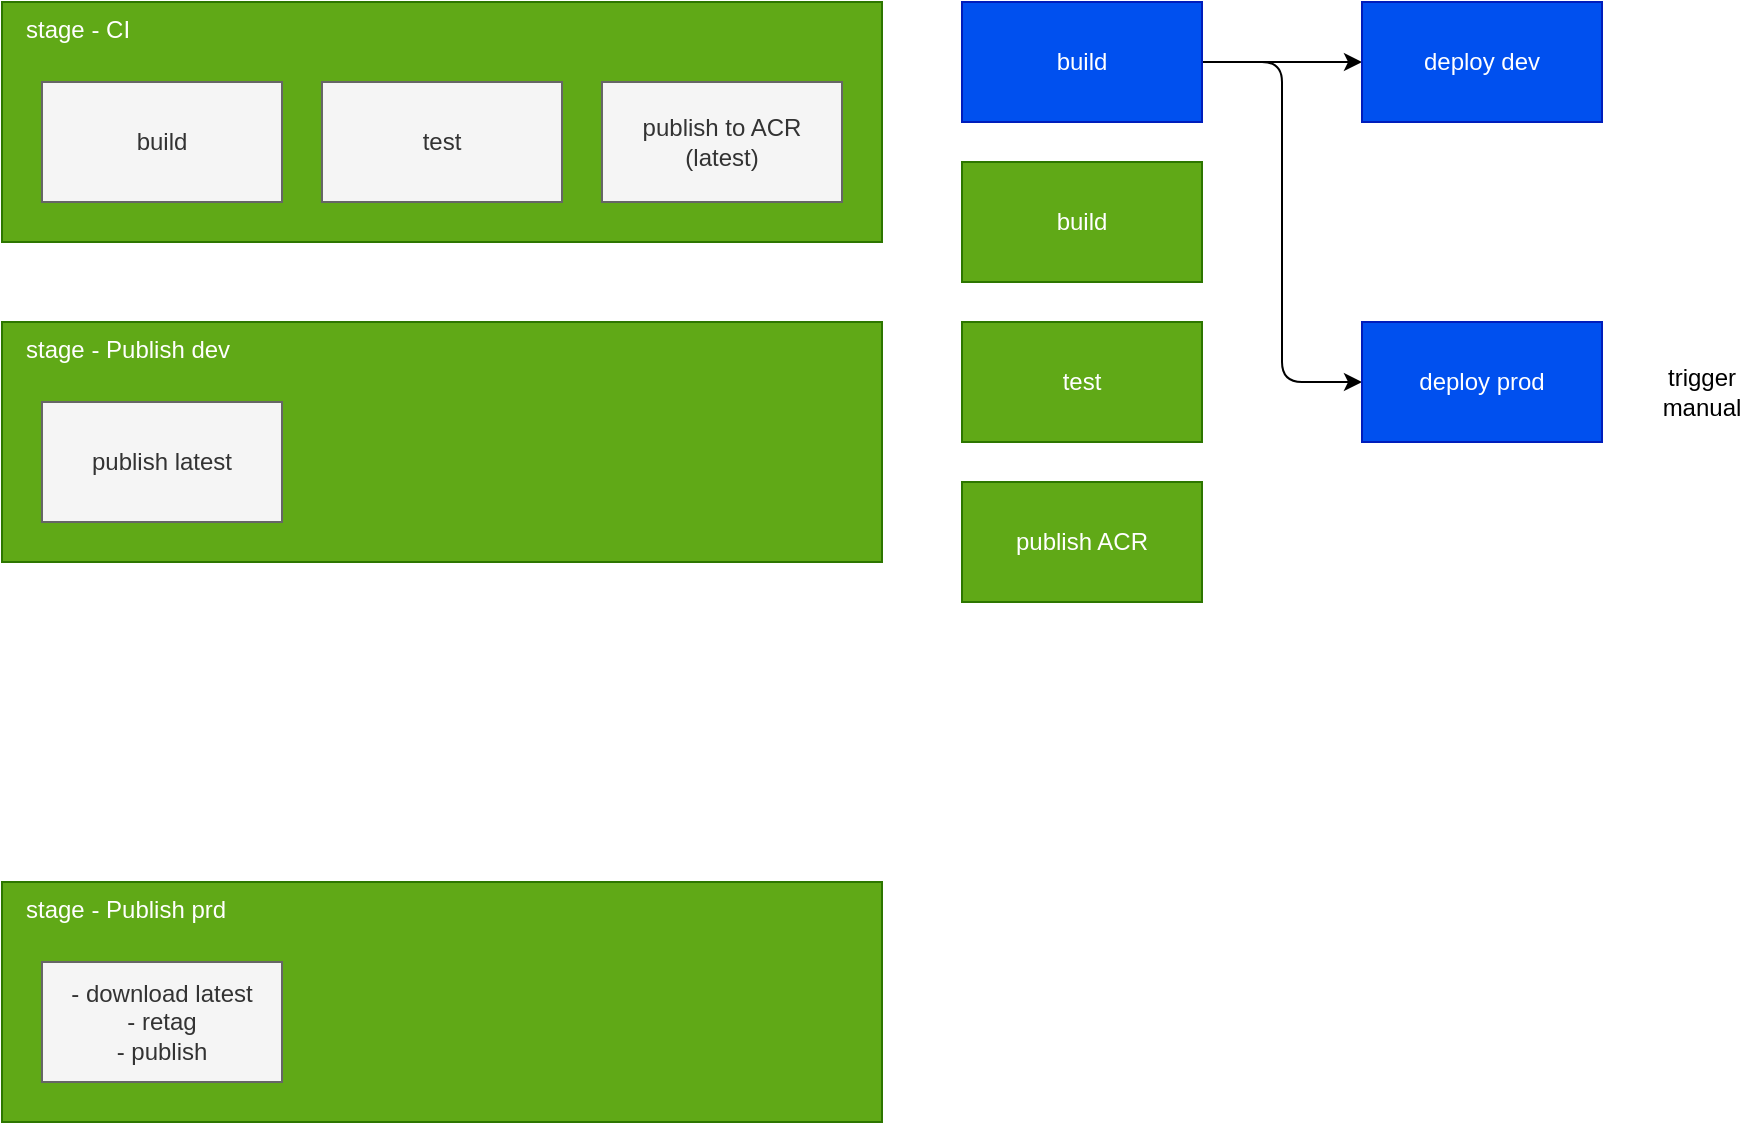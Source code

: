 <mxfile>
    <diagram id="ttW-cjgYE2Pf3NXrrkUx" name="Page-1">
        <mxGraphModel dx="1386" dy="773" grid="1" gridSize="10" guides="1" tooltips="1" connect="1" arrows="1" fold="1" page="1" pageScale="1" pageWidth="850" pageHeight="1100" math="0" shadow="0">
            <root>
                <mxCell id="0"/>
                <mxCell id="1" parent="0"/>
                <mxCell id="2" value="&amp;nbsp; &amp;nbsp;stage - CI" style="rounded=0;whiteSpace=wrap;html=1;verticalAlign=top;align=left;fillColor=#60a917;fontColor=#ffffff;strokeColor=#2D7600;" vertex="1" parent="1">
                    <mxGeometry x="40" y="40" width="440" height="120" as="geometry"/>
                </mxCell>
                <mxCell id="3" value="build" style="rounded=0;whiteSpace=wrap;html=1;fillColor=#f5f5f5;fontColor=#333333;strokeColor=#666666;" vertex="1" parent="1">
                    <mxGeometry x="60" y="80" width="120" height="60" as="geometry"/>
                </mxCell>
                <mxCell id="4" value="&amp;nbsp; &amp;nbsp;stage - Publish prd" style="rounded=0;whiteSpace=wrap;html=1;verticalAlign=top;align=left;fillColor=#60a917;fontColor=#ffffff;strokeColor=#2D7600;" vertex="1" parent="1">
                    <mxGeometry x="40" y="480" width="440" height="120" as="geometry"/>
                </mxCell>
                <mxCell id="7" style="edgeStyle=none;html=1;entryX=0;entryY=0.5;entryDx=0;entryDy=0;" edge="1" parent="1" source="5" target="6">
                    <mxGeometry relative="1" as="geometry"/>
                </mxCell>
                <mxCell id="13" style="edgeStyle=orthogonalEdgeStyle;html=1;entryX=0;entryY=0.5;entryDx=0;entryDy=0;" edge="1" parent="1" source="5" target="8">
                    <mxGeometry relative="1" as="geometry"/>
                </mxCell>
                <mxCell id="5" value="build" style="rounded=0;whiteSpace=wrap;html=1;fillColor=#0050ef;fontColor=#ffffff;strokeColor=#001DBC;" vertex="1" parent="1">
                    <mxGeometry x="520" y="40" width="120" height="60" as="geometry"/>
                </mxCell>
                <mxCell id="6" value="deploy dev" style="rounded=0;whiteSpace=wrap;html=1;fillColor=#0050ef;fontColor=#ffffff;strokeColor=#001DBC;" vertex="1" parent="1">
                    <mxGeometry x="720" y="40" width="120" height="60" as="geometry"/>
                </mxCell>
                <mxCell id="8" value="deploy prod" style="rounded=0;whiteSpace=wrap;html=1;fillColor=#0050ef;fontColor=#ffffff;strokeColor=#001DBC;" vertex="1" parent="1">
                    <mxGeometry x="720" y="200" width="120" height="60" as="geometry"/>
                </mxCell>
                <mxCell id="10" value="build" style="rounded=0;whiteSpace=wrap;html=1;fillColor=#60a917;fontColor=#ffffff;strokeColor=#2D7600;" vertex="1" parent="1">
                    <mxGeometry x="520" y="120" width="120" height="60" as="geometry"/>
                </mxCell>
                <mxCell id="11" value="test" style="rounded=0;whiteSpace=wrap;html=1;fillColor=#60a917;fontColor=#ffffff;strokeColor=#2D7600;" vertex="1" parent="1">
                    <mxGeometry x="520" y="200" width="120" height="60" as="geometry"/>
                </mxCell>
                <mxCell id="12" value="publish ACR" style="rounded=0;whiteSpace=wrap;html=1;fillColor=#60a917;fontColor=#ffffff;strokeColor=#2D7600;" vertex="1" parent="1">
                    <mxGeometry x="520" y="280" width="120" height="60" as="geometry"/>
                </mxCell>
                <mxCell id="14" value="trigger manual" style="text;html=1;strokeColor=none;fillColor=none;align=center;verticalAlign=middle;whiteSpace=wrap;rounded=0;" vertex="1" parent="1">
                    <mxGeometry x="860" y="220" width="60" height="30" as="geometry"/>
                </mxCell>
                <mxCell id="16" value="&amp;nbsp; &amp;nbsp;stage - Publish dev" style="rounded=0;whiteSpace=wrap;html=1;verticalAlign=top;align=left;fillColor=#60a917;fontColor=#ffffff;strokeColor=#2D7600;" vertex="1" parent="1">
                    <mxGeometry x="40" y="200" width="440" height="120" as="geometry"/>
                </mxCell>
                <mxCell id="18" value="test" style="rounded=0;whiteSpace=wrap;html=1;fillColor=#f5f5f5;fontColor=#333333;strokeColor=#666666;" vertex="1" parent="1">
                    <mxGeometry x="200" y="80" width="120" height="60" as="geometry"/>
                </mxCell>
                <mxCell id="19" value="publish to ACR (latest)" style="rounded=0;whiteSpace=wrap;html=1;fillColor=#f5f5f5;fontColor=#333333;strokeColor=#666666;" vertex="1" parent="1">
                    <mxGeometry x="340" y="80" width="120" height="60" as="geometry"/>
                </mxCell>
                <mxCell id="20" value="publish latest" style="rounded=0;whiteSpace=wrap;html=1;fillColor=#f5f5f5;fontColor=#333333;strokeColor=#666666;" vertex="1" parent="1">
                    <mxGeometry x="60" y="240" width="120" height="60" as="geometry"/>
                </mxCell>
                <mxCell id="21" value="- download latest&lt;br&gt;- retag&lt;br&gt;- publish" style="rounded=0;whiteSpace=wrap;html=1;fillColor=#f5f5f5;fontColor=#333333;strokeColor=#666666;" vertex="1" parent="1">
                    <mxGeometry x="60" y="520" width="120" height="60" as="geometry"/>
                </mxCell>
            </root>
        </mxGraphModel>
    </diagram>
</mxfile>